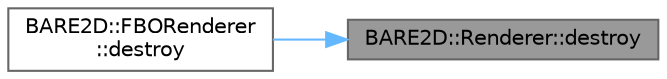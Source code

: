 digraph "BARE2D::Renderer::destroy"
{
 // INTERACTIVE_SVG=YES
 // LATEX_PDF_SIZE
  bgcolor="transparent";
  edge [fontname=Helvetica,fontsize=10,labelfontname=Helvetica,labelfontsize=10];
  node [fontname=Helvetica,fontsize=10,shape=box,height=0.2,width=0.4];
  rankdir="RL";
  Node1 [label="BARE2D::Renderer::destroy",height=0.2,width=0.4,color="gray40", fillcolor="grey60", style="filled", fontcolor="black",tooltip="Frees all necessary memory."];
  Node1 -> Node2 [dir="back",color="steelblue1",style="solid"];
  Node2 [label="BARE2D::FBORenderer\l::destroy",height=0.2,width=0.4,color="grey40", fillcolor="white", style="filled",URL="$class_b_a_r_e2_d_1_1_f_b_o_renderer.html#a0e3cc5707a16360dbaf0832058f28b1a",tooltip="Frees all necessary memory."];
}
